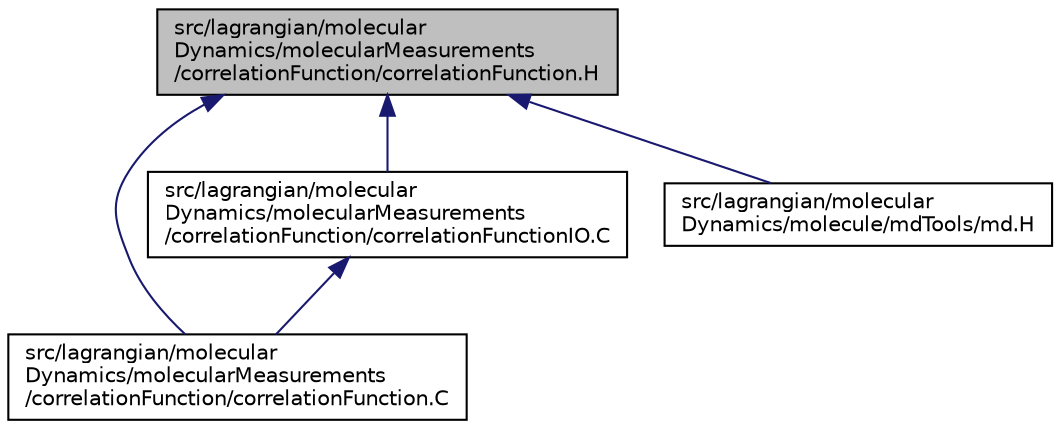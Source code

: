 digraph "src/lagrangian/molecularDynamics/molecularMeasurements/correlationFunction/correlationFunction.H"
{
  bgcolor="transparent";
  edge [fontname="Helvetica",fontsize="10",labelfontname="Helvetica",labelfontsize="10"];
  node [fontname="Helvetica",fontsize="10",shape=record];
  Node112 [label="src/lagrangian/molecular\lDynamics/molecularMeasurements\l/correlationFunction/correlationFunction.H",height=0.2,width=0.4,color="black", fillcolor="grey75", style="filled", fontcolor="black"];
  Node112 -> Node113 [dir="back",color="midnightblue",fontsize="10",style="solid",fontname="Helvetica"];
  Node113 [label="src/lagrangian/molecular\lDynamics/molecularMeasurements\l/correlationFunction/correlationFunction.C",height=0.2,width=0.4,color="black",URL="$a07061.html"];
  Node112 -> Node114 [dir="back",color="midnightblue",fontsize="10",style="solid",fontname="Helvetica"];
  Node114 [label="src/lagrangian/molecular\lDynamics/molecularMeasurements\l/correlationFunction/correlationFunctionIO.C",height=0.2,width=0.4,color="black",URL="$a07070.html"];
  Node114 -> Node113 [dir="back",color="midnightblue",fontsize="10",style="solid",fontname="Helvetica"];
  Node112 -> Node115 [dir="back",color="midnightblue",fontsize="10",style="solid",fontname="Helvetica"];
  Node115 [label="src/lagrangian/molecular\lDynamics/molecule/mdTools/md.H",height=0.2,width=0.4,color="black",URL="$a07103.html"];
}
